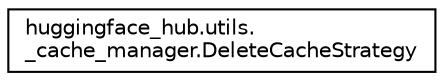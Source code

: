 digraph "Graphical Class Hierarchy"
{
 // LATEX_PDF_SIZE
  edge [fontname="Helvetica",fontsize="10",labelfontname="Helvetica",labelfontsize="10"];
  node [fontname="Helvetica",fontsize="10",shape=record];
  rankdir="LR";
  Node0 [label="huggingface_hub.utils.\l_cache_manager.DeleteCacheStrategy",height=0.2,width=0.4,color="black", fillcolor="white", style="filled",URL="$classhuggingface__hub_1_1utils_1_1__cache__manager_1_1DeleteCacheStrategy.html",tooltip=" "];
}
